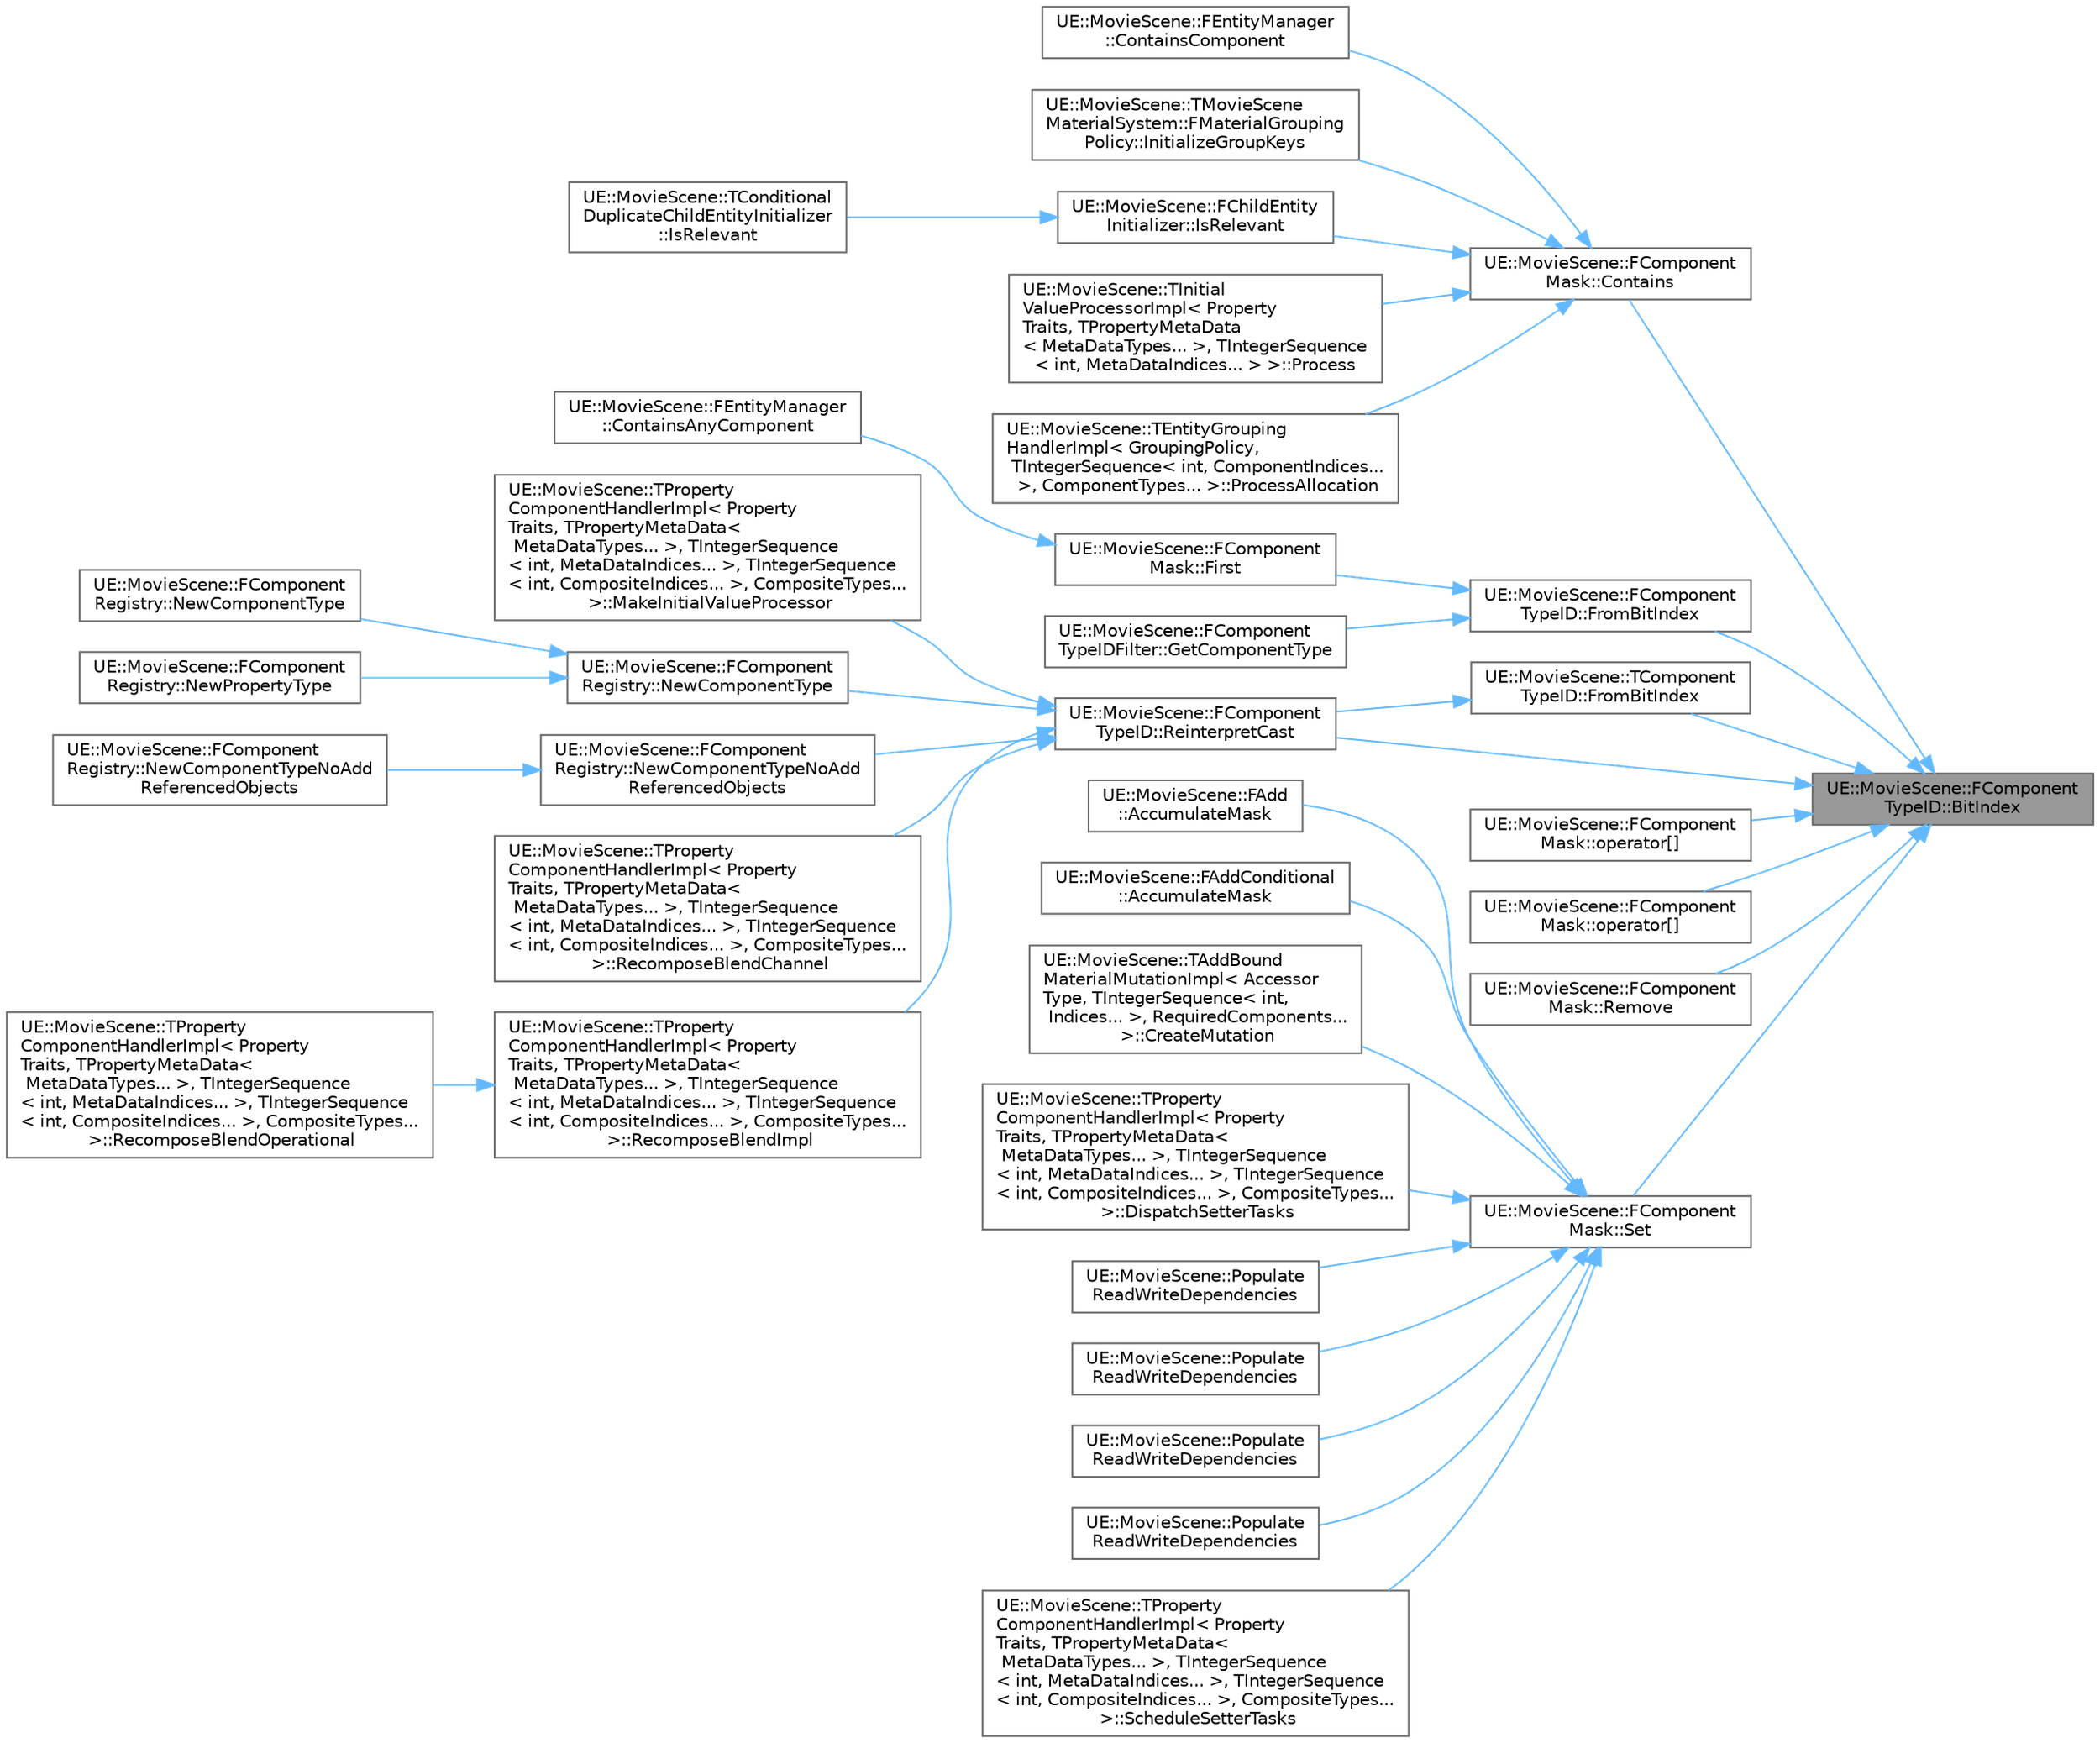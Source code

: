 digraph "UE::MovieScene::FComponentTypeID::BitIndex"
{
 // INTERACTIVE_SVG=YES
 // LATEX_PDF_SIZE
  bgcolor="transparent";
  edge [fontname=Helvetica,fontsize=10,labelfontname=Helvetica,labelfontsize=10];
  node [fontname=Helvetica,fontsize=10,shape=box,height=0.2,width=0.4];
  rankdir="RL";
  Node1 [id="Node000001",label="UE::MovieScene::FComponent\lTypeID::BitIndex",height=0.2,width=0.4,color="gray40", fillcolor="grey60", style="filled", fontcolor="black",tooltip=" "];
  Node1 -> Node2 [id="edge1_Node000001_Node000002",dir="back",color="steelblue1",style="solid",tooltip=" "];
  Node2 [id="Node000002",label="UE::MovieScene::FComponent\lMask::Contains",height=0.2,width=0.4,color="grey40", fillcolor="white", style="filled",URL="$db/d9a/structUE_1_1MovieScene_1_1FComponentMask.html#a8716d1bb92966f4594f7a9684979f682",tooltip=" "];
  Node2 -> Node3 [id="edge2_Node000002_Node000003",dir="back",color="steelblue1",style="solid",tooltip=" "];
  Node3 [id="Node000003",label="UE::MovieScene::FEntityManager\l::ContainsComponent",height=0.2,width=0.4,color="grey40", fillcolor="white", style="filled",URL="$d6/d19/classUE_1_1MovieScene_1_1FEntityManager.html#a561f8710fa24ad9690c9ee6bdd9f4773",tooltip="Check whether any entity in this manager has the specified component."];
  Node2 -> Node4 [id="edge3_Node000002_Node000004",dir="back",color="steelblue1",style="solid",tooltip=" "];
  Node4 [id="Node000004",label="UE::MovieScene::TMovieScene\lMaterialSystem::FMaterialGrouping\lPolicy::InitializeGroupKeys",height=0.2,width=0.4,color="grey40", fillcolor="white", style="filled",URL="$d1/d7f/structUE_1_1MovieScene_1_1TMovieSceneMaterialSystem_1_1FMaterialGroupingPolicy.html#a34a470700ad3899c07875a5d0c7815b3",tooltip=" "];
  Node2 -> Node5 [id="edge4_Node000002_Node000005",dir="back",color="steelblue1",style="solid",tooltip=" "];
  Node5 [id="Node000005",label="UE::MovieScene::FChildEntity\lInitializer::IsRelevant",height=0.2,width=0.4,color="grey40", fillcolor="white", style="filled",URL="$d2/db6/structUE_1_1MovieScene_1_1FChildEntityInitializer.html#a25bb2632e5792dacd3463700df3266d3",tooltip=" "];
  Node5 -> Node6 [id="edge5_Node000005_Node000006",dir="back",color="steelblue1",style="solid",tooltip=" "];
  Node6 [id="Node000006",label="UE::MovieScene::TConditional\lDuplicateChildEntityInitializer\l::IsRelevant",height=0.2,width=0.4,color="grey40", fillcolor="white", style="filled",URL="$dd/db7/structUE_1_1MovieScene_1_1TConditionalDuplicateChildEntityInitializer.html#afab3fb1d439163905d77f6187f40716d",tooltip=" "];
  Node2 -> Node7 [id="edge6_Node000002_Node000007",dir="back",color="steelblue1",style="solid",tooltip=" "];
  Node7 [id="Node000007",label="UE::MovieScene::TInitial\lValueProcessorImpl\< Property\lTraits, TPropertyMetaData\l\< MetaDataTypes... \>, TIntegerSequence\l\< int, MetaDataIndices... \> \>::Process",height=0.2,width=0.4,color="grey40", fillcolor="white", style="filled",URL="$d1/df1/structUE_1_1MovieScene_1_1TInitialValueProcessorImpl_3_01PropertyTraits_00_01TPropertyMetaData_3d6d9288da497cc6bc774fdcceb18b2e0.html#a8981532f4d441da1ba1b42050b82bada",tooltip="Process all initial values for the specified allocation."];
  Node2 -> Node8 [id="edge7_Node000002_Node000008",dir="back",color="steelblue1",style="solid",tooltip=" "];
  Node8 [id="Node000008",label="UE::MovieScene::TEntityGrouping\lHandlerImpl\< GroupingPolicy,\l TIntegerSequence\< int, ComponentIndices...\l \>, ComponentTypes... \>::ProcessAllocation",height=0.2,width=0.4,color="grey40", fillcolor="white", style="filled",URL="$d7/d0c/structUE_1_1MovieScene_1_1TEntityGroupingHandlerImpl_3_01GroupingPolicy_00_01TIntegerSequence_3_04a6d351f13d04378a1074c4ae1ccb04.html#a838e4d1bb5fde58c29fb9e33d4eecd65",tooltip="Process an allocation and group the entities found therein."];
  Node1 -> Node9 [id="edge8_Node000001_Node000009",dir="back",color="steelblue1",style="solid",tooltip=" "];
  Node9 [id="Node000009",label="UE::MovieScene::FComponent\lTypeID::FromBitIndex",height=0.2,width=0.4,color="grey40", fillcolor="white", style="filled",URL="$dd/d18/structUE_1_1MovieScene_1_1FComponentTypeID.html#a929647e49a832db1b9b5e7058d95e953",tooltip=" "];
  Node9 -> Node10 [id="edge9_Node000009_Node000010",dir="back",color="steelblue1",style="solid",tooltip=" "];
  Node10 [id="Node000010",label="UE::MovieScene::FComponent\lMask::First",height=0.2,width=0.4,color="grey40", fillcolor="white", style="filled",URL="$db/d9a/structUE_1_1MovieScene_1_1FComponentMask.html#a7345cae6ca42e08a87f9a5195599fcbe",tooltip="Find the first component type ID in this mask, or Invalid if the mask is empty."];
  Node10 -> Node11 [id="edge10_Node000010_Node000011",dir="back",color="steelblue1",style="solid",tooltip=" "];
  Node11 [id="Node000011",label="UE::MovieScene::FEntityManager\l::ContainsAnyComponent",height=0.2,width=0.4,color="grey40", fillcolor="white", style="filled",URL="$d6/d19/classUE_1_1MovieScene_1_1FEntityManager.html#a92a0eda1f34e3b3cf873fd5afbbbae4c",tooltip="Check whether any entity in this manager has any of the specified components."];
  Node9 -> Node12 [id="edge11_Node000009_Node000012",dir="back",color="steelblue1",style="solid",tooltip=" "];
  Node12 [id="Node000012",label="UE::MovieScene::FComponent\lTypeIDFilter::GetComponentType",height=0.2,width=0.4,color="grey40", fillcolor="white", style="filled",URL="$d9/d93/structUE_1_1MovieScene_1_1FComponentTypeIDFilter.html#a21ee73f40c01f2b7609a7af887affe8a",tooltip=" "];
  Node1 -> Node13 [id="edge12_Node000001_Node000013",dir="back",color="steelblue1",style="solid",tooltip=" "];
  Node13 [id="Node000013",label="UE::MovieScene::TComponent\lTypeID::FromBitIndex",height=0.2,width=0.4,color="grey40", fillcolor="white", style="filled",URL="$d2/d50/structUE_1_1MovieScene_1_1TComponentTypeID.html#ab4073b78d752a2a511d661ff470bf37c",tooltip=" "];
  Node13 -> Node14 [id="edge13_Node000013_Node000014",dir="back",color="steelblue1",style="solid",tooltip=" "];
  Node14 [id="Node000014",label="UE::MovieScene::FComponent\lTypeID::ReinterpretCast",height=0.2,width=0.4,color="grey40", fillcolor="white", style="filled",URL="$dd/d18/structUE_1_1MovieScene_1_1FComponentTypeID.html#a2a4dddd875d98b5de3c87aeefe797cb5",tooltip=" "];
  Node14 -> Node15 [id="edge14_Node000014_Node000015",dir="back",color="steelblue1",style="solid",tooltip=" "];
  Node15 [id="Node000015",label="UE::MovieScene::TProperty\lComponentHandlerImpl\< Property\lTraits, TPropertyMetaData\<\l MetaDataTypes... \>, TIntegerSequence\l\< int, MetaDataIndices... \>, TIntegerSequence\l\< int, CompositeIndices... \>, CompositeTypes...\l \>::MakeInitialValueProcessor",height=0.2,width=0.4,color="grey40", fillcolor="white", style="filled",URL="$d5/dba/structUE_1_1MovieScene_1_1TPropertyComponentHandlerImpl_3_01PropertyTraits_00_01TPropertyMetaDatc9b283974cc80fcefe0b97ea14f796ea.html#a906bfa122d03269bc9d0a7a85512f114",tooltip="Retrieve an initial value processor interface for this property type."];
  Node14 -> Node16 [id="edge15_Node000014_Node000016",dir="back",color="steelblue1",style="solid",tooltip=" "];
  Node16 [id="Node000016",label="UE::MovieScene::FComponent\lRegistry::NewComponentType",height=0.2,width=0.4,color="grey40", fillcolor="white", style="filled",URL="$d4/db7/structUE_1_1MovieScene_1_1FComponentRegistry.html#a97b7027fa874a4c86e4bcc7bc8629299",tooltip="Define a new transient tag type using the specified information."];
  Node16 -> Node17 [id="edge16_Node000016_Node000017",dir="back",color="steelblue1",style="solid",tooltip=" "];
  Node17 [id="Node000017",label="UE::MovieScene::FComponent\lRegistry::NewComponentType",height=0.2,width=0.4,color="grey40", fillcolor="white", style="filled",URL="$d4/db7/structUE_1_1MovieScene_1_1FComponentRegistry.html#ab1a797a68d3963c0a9391cc67e2eef03",tooltip=" "];
  Node16 -> Node18 [id="edge17_Node000016_Node000018",dir="back",color="steelblue1",style="solid",tooltip=" "];
  Node18 [id="Node000018",label="UE::MovieScene::FComponent\lRegistry::NewPropertyType",height=0.2,width=0.4,color="grey40", fillcolor="white", style="filled",URL="$d4/db7/structUE_1_1MovieScene_1_1FComponentRegistry.html#aa7b2e4d04ea8cc101c6e72e8edb3413f",tooltip=" "];
  Node14 -> Node19 [id="edge18_Node000014_Node000019",dir="back",color="steelblue1",style="solid",tooltip=" "];
  Node19 [id="Node000019",label="UE::MovieScene::FComponent\lRegistry::NewComponentTypeNoAdd\lReferencedObjects",height=0.2,width=0.4,color="grey40", fillcolor="white", style="filled",URL="$d4/db7/structUE_1_1MovieScene_1_1FComponentRegistry.html#ae13daf841058ba2bdc8a7749a49012f1",tooltip="Same as NewComponentType but specifically does not expose the component type to the reference graph."];
  Node19 -> Node20 [id="edge19_Node000019_Node000020",dir="back",color="steelblue1",style="solid",tooltip=" "];
  Node20 [id="Node000020",label="UE::MovieScene::FComponent\lRegistry::NewComponentTypeNoAdd\lReferencedObjects",height=0.2,width=0.4,color="grey40", fillcolor="white", style="filled",URL="$d4/db7/structUE_1_1MovieScene_1_1FComponentRegistry.html#aef3bc15596e918550e85d40eede92785",tooltip=" "];
  Node14 -> Node21 [id="edge20_Node000014_Node000021",dir="back",color="steelblue1",style="solid",tooltip=" "];
  Node21 [id="Node000021",label="UE::MovieScene::TProperty\lComponentHandlerImpl\< Property\lTraits, TPropertyMetaData\<\l MetaDataTypes... \>, TIntegerSequence\l\< int, MetaDataIndices... \>, TIntegerSequence\l\< int, CompositeIndices... \>, CompositeTypes...\l \>::RecomposeBlendChannel",height=0.2,width=0.4,color="grey40", fillcolor="white", style="filled",URL="$d5/dba/structUE_1_1MovieScene_1_1TPropertyComponentHandlerImpl_3_01PropertyTraits_00_01TPropertyMetaDatc9b283974cc80fcefe0b97ea14f796ea.html#a9871e910279ca92b41f23567e34ca953",tooltip="Run a recomposition using the specified params and values."];
  Node14 -> Node22 [id="edge21_Node000014_Node000022",dir="back",color="steelblue1",style="solid",tooltip=" "];
  Node22 [id="Node000022",label="UE::MovieScene::TProperty\lComponentHandlerImpl\< Property\lTraits, TPropertyMetaData\<\l MetaDataTypes... \>, TIntegerSequence\l\< int, MetaDataIndices... \>, TIntegerSequence\l\< int, CompositeIndices... \>, CompositeTypes...\l \>::RecomposeBlendImpl",height=0.2,width=0.4,color="grey40", fillcolor="white", style="filled",URL="$d5/dba/structUE_1_1MovieScene_1_1TPropertyComponentHandlerImpl_3_01PropertyTraits_00_01TPropertyMetaDatc9b283974cc80fcefe0b97ea14f796ea.html#a7abe6137a15f3c7b7ca3473062972785",tooltip=" "];
  Node22 -> Node23 [id="edge22_Node000022_Node000023",dir="back",color="steelblue1",style="solid",tooltip=" "];
  Node23 [id="Node000023",label="UE::MovieScene::TProperty\lComponentHandlerImpl\< Property\lTraits, TPropertyMetaData\<\l MetaDataTypes... \>, TIntegerSequence\l\< int, MetaDataIndices... \>, TIntegerSequence\l\< int, CompositeIndices... \>, CompositeTypes...\l \>::RecomposeBlendOperational",height=0.2,width=0.4,color="grey40", fillcolor="white", style="filled",URL="$d5/dba/structUE_1_1MovieScene_1_1TPropertyComponentHandlerImpl_3_01PropertyTraits_00_01TPropertyMetaDatc9b283974cc80fcefe0b97ea14f796ea.html#a5be12461655e5f6d0053444ade40ed70",tooltip="Run a recomposition using the specified params and values."];
  Node1 -> Node24 [id="edge23_Node000001_Node000024",dir="back",color="steelblue1",style="solid",tooltip=" "];
  Node24 [id="Node000024",label="UE::MovieScene::FComponent\lMask::operator[]",height=0.2,width=0.4,color="grey40", fillcolor="white", style="filled",URL="$db/d9a/structUE_1_1MovieScene_1_1FComponentMask.html#a03bbdc9a4514a30a782f38d2ccaf00ae",tooltip=" "];
  Node1 -> Node25 [id="edge24_Node000001_Node000025",dir="back",color="steelblue1",style="solid",tooltip=" "];
  Node25 [id="Node000025",label="UE::MovieScene::FComponent\lMask::operator[]",height=0.2,width=0.4,color="grey40", fillcolor="white", style="filled",URL="$db/d9a/structUE_1_1MovieScene_1_1FComponentMask.html#ac5ebb193108ebf7fc8a823717a98e9ab",tooltip=" "];
  Node1 -> Node14 [id="edge25_Node000001_Node000014",dir="back",color="steelblue1",style="solid",tooltip=" "];
  Node1 -> Node26 [id="edge26_Node000001_Node000026",dir="back",color="steelblue1",style="solid",tooltip=" "];
  Node26 [id="Node000026",label="UE::MovieScene::FComponent\lMask::Remove",height=0.2,width=0.4,color="grey40", fillcolor="white", style="filled",URL="$db/d9a/structUE_1_1MovieScene_1_1FComponentMask.html#a40b3a66e3f173491343a8c1670ea0fb3",tooltip=" "];
  Node1 -> Node27 [id="edge27_Node000001_Node000027",dir="back",color="steelblue1",style="solid",tooltip=" "];
  Node27 [id="Node000027",label="UE::MovieScene::FComponent\lMask::Set",height=0.2,width=0.4,color="grey40", fillcolor="white", style="filled",URL="$db/d9a/structUE_1_1MovieScene_1_1FComponentMask.html#aad812ccdaacec71ba9686618936a0634",tooltip=" "];
  Node27 -> Node28 [id="edge28_Node000027_Node000028",dir="back",color="steelblue1",style="solid",tooltip=" "];
  Node28 [id="Node000028",label="UE::MovieScene::FAdd\l::AccumulateMask",height=0.2,width=0.4,color="grey40", fillcolor="white", style="filled",URL="$d8/d2e/structUE_1_1MovieScene_1_1FAdd.html#a73b2b5ccece88465facef19b67fcc192",tooltip=" "];
  Node27 -> Node29 [id="edge29_Node000027_Node000029",dir="back",color="steelblue1",style="solid",tooltip=" "];
  Node29 [id="Node000029",label="UE::MovieScene::FAddConditional\l::AccumulateMask",height=0.2,width=0.4,color="grey40", fillcolor="white", style="filled",URL="$d7/d9c/structUE_1_1MovieScene_1_1FAddConditional.html#a70bcb032a1f4e0253d2abc293b60abed",tooltip=" "];
  Node27 -> Node30 [id="edge30_Node000027_Node000030",dir="back",color="steelblue1",style="solid",tooltip=" "];
  Node30 [id="Node000030",label="UE::MovieScene::TAddBound\lMaterialMutationImpl\< Accessor\lType, TIntegerSequence\< int,\l Indices... \>, RequiredComponents...\l \>::CreateMutation",height=0.2,width=0.4,color="grey40", fillcolor="white", style="filled",URL="$d5/dc3/structUE_1_1MovieScene_1_1TAddBoundMaterialMutationImpl_3_01AccessorType_00_01TIntegerSequence_33c5cc6bedeea575d989908cfa86ccc27.html#ad21a5e920b7d24078e11dc5a55beb685",tooltip=" "];
  Node27 -> Node31 [id="edge31_Node000027_Node000031",dir="back",color="steelblue1",style="solid",tooltip=" "];
  Node31 [id="Node000031",label="UE::MovieScene::TProperty\lComponentHandlerImpl\< Property\lTraits, TPropertyMetaData\<\l MetaDataTypes... \>, TIntegerSequence\l\< int, MetaDataIndices... \>, TIntegerSequence\l\< int, CompositeIndices... \>, CompositeTypes...\l \>::DispatchSetterTasks",height=0.2,width=0.4,color="grey40", fillcolor="white", style="filled",URL="$d5/dba/structUE_1_1MovieScene_1_1TPropertyComponentHandlerImpl_3_01PropertyTraits_00_01TPropertyMetaDatc9b283974cc80fcefe0b97ea14f796ea.html#a9a8780cea8fdac5985f5034d4346ed46",tooltip=" "];
  Node27 -> Node32 [id="edge32_Node000027_Node000032",dir="back",color="steelblue1",style="solid",tooltip=" "];
  Node32 [id="Node000032",label="UE::MovieScene::Populate\lReadWriteDependencies",height=0.2,width=0.4,color="grey40", fillcolor="white", style="filled",URL="$d1/dd1/namespaceUE_1_1MovieScene.html#a5ec98ba954cb8edbd7c96d2b7609b9e1",tooltip=" "];
  Node27 -> Node33 [id="edge33_Node000027_Node000033",dir="back",color="steelblue1",style="solid",tooltip=" "];
  Node33 [id="Node000033",label="UE::MovieScene::Populate\lReadWriteDependencies",height=0.2,width=0.4,color="grey40", fillcolor="white", style="filled",URL="$d1/dd1/namespaceUE_1_1MovieScene.html#ae41815b615db7e7b2249c9ccaf4ce9af",tooltip=" "];
  Node27 -> Node34 [id="edge34_Node000027_Node000034",dir="back",color="steelblue1",style="solid",tooltip=" "];
  Node34 [id="Node000034",label="UE::MovieScene::Populate\lReadWriteDependencies",height=0.2,width=0.4,color="grey40", fillcolor="white", style="filled",URL="$d1/dd1/namespaceUE_1_1MovieScene.html#a9473dc1984dc7c8c96063f77dc20a4af",tooltip=" "];
  Node27 -> Node35 [id="edge35_Node000027_Node000035",dir="back",color="steelblue1",style="solid",tooltip=" "];
  Node35 [id="Node000035",label="UE::MovieScene::Populate\lReadWriteDependencies",height=0.2,width=0.4,color="grey40", fillcolor="white", style="filled",URL="$d1/dd1/namespaceUE_1_1MovieScene.html#a9c08e5a398f4d3155de27de814ecadd7",tooltip=" "];
  Node27 -> Node36 [id="edge36_Node000027_Node000036",dir="back",color="steelblue1",style="solid",tooltip=" "];
  Node36 [id="Node000036",label="UE::MovieScene::TProperty\lComponentHandlerImpl\< Property\lTraits, TPropertyMetaData\<\l MetaDataTypes... \>, TIntegerSequence\l\< int, MetaDataIndices... \>, TIntegerSequence\l\< int, CompositeIndices... \>, CompositeTypes...\l \>::ScheduleSetterTasks",height=0.2,width=0.4,color="grey40", fillcolor="white", style="filled",URL="$d5/dba/structUE_1_1MovieScene_1_1TPropertyComponentHandlerImpl_3_01PropertyTraits_00_01TPropertyMetaDatc9b283974cc80fcefe0b97ea14f796ea.html#a4f356038d272f6fcb7c373af428984c2",tooltip="Dispatch tasks that apply any entity that matches this property type to their final values."];
}
